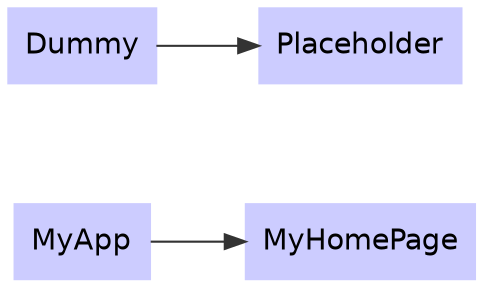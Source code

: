 digraph WidgetGraph {
  graph [fontsize=10, rankdir=LR, splines=true, nodesep=0.8, ranksep=0.6];
  node [shape=box, style=filled, color="#CCCCFF", fontname="Helvetica"];
  edge [color="#333333", arrowhead=normal];
  "MyApp" -> "MyHomePage";
  "Dummy" -> "Placeholder";
}
